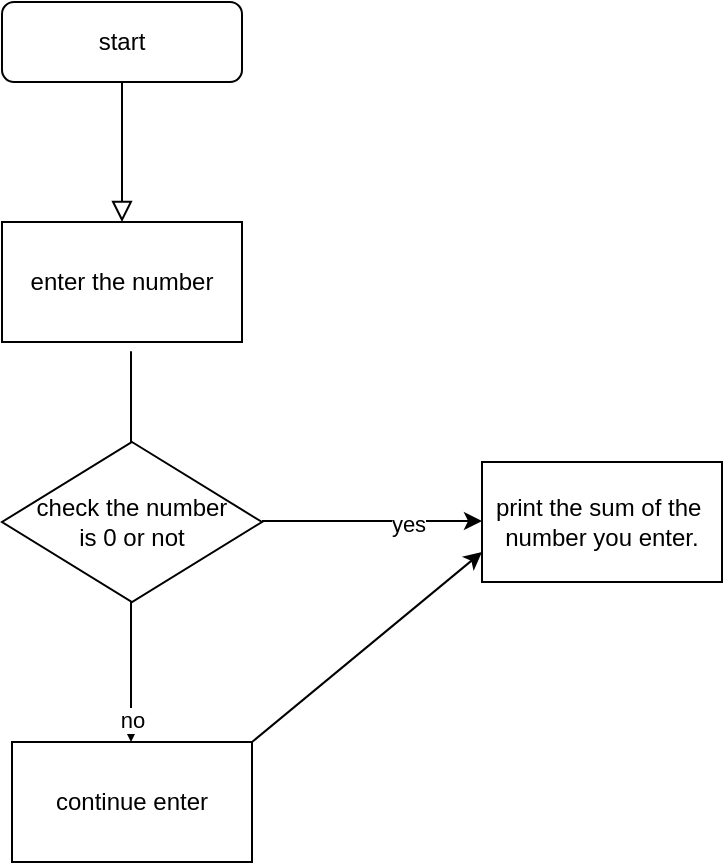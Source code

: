 <mxfile version="13.5.0" type="device"><diagram id="C5RBs43oDa-KdzZeNtuy" name="Page-1"><mxGraphModel dx="1038" dy="548" grid="1" gridSize="10" guides="1" tooltips="1" connect="1" arrows="1" fold="1" page="1" pageScale="1" pageWidth="827" pageHeight="1169" math="0" shadow="0"><root><mxCell id="WIyWlLk6GJQsqaUBKTNV-0"/><mxCell id="WIyWlLk6GJQsqaUBKTNV-1" parent="WIyWlLk6GJQsqaUBKTNV-0"/><mxCell id="WIyWlLk6GJQsqaUBKTNV-2" value="" style="rounded=0;html=1;jettySize=auto;orthogonalLoop=1;fontSize=11;endArrow=block;endFill=0;endSize=8;strokeWidth=1;shadow=0;labelBackgroundColor=none;edgeStyle=orthogonalEdgeStyle;entryX=0.5;entryY=0;entryDx=0;entryDy=0;" parent="WIyWlLk6GJQsqaUBKTNV-1" source="WIyWlLk6GJQsqaUBKTNV-3" target="sqRrupM15S5PEKKeaqVx-1" edge="1"><mxGeometry relative="1" as="geometry"><mxPoint x="210" y="170" as="targetPoint"/><Array as="points"/></mxGeometry></mxCell><mxCell id="WIyWlLk6GJQsqaUBKTNV-3" value="start" style="rounded=1;whiteSpace=wrap;html=1;fontSize=12;glass=0;strokeWidth=1;shadow=0;" parent="WIyWlLk6GJQsqaUBKTNV-1" vertex="1"><mxGeometry x="160" y="80" width="120" height="40" as="geometry"/></mxCell><mxCell id="sqRrupM15S5PEKKeaqVx-1" value="enter the number" style="rounded=0;whiteSpace=wrap;html=1;" vertex="1" parent="WIyWlLk6GJQsqaUBKTNV-1"><mxGeometry x="160" y="190" width="120" height="60" as="geometry"/></mxCell><mxCell id="sqRrupM15S5PEKKeaqVx-3" value="check the number&lt;br&gt;is 0 or not" style="rhombus;whiteSpace=wrap;html=1;" vertex="1" parent="WIyWlLk6GJQsqaUBKTNV-1"><mxGeometry x="160" y="300" width="130" height="80" as="geometry"/></mxCell><mxCell id="sqRrupM15S5PEKKeaqVx-8" value="" style="endArrow=classic;html=1;" edge="1" parent="WIyWlLk6GJQsqaUBKTNV-1"><mxGeometry width="50" height="50" relative="1" as="geometry"><mxPoint x="290" y="339.5" as="sourcePoint"/><mxPoint x="400" y="339.5" as="targetPoint"/><Array as="points"><mxPoint x="350" y="339.5"/></Array></mxGeometry></mxCell><mxCell id="sqRrupM15S5PEKKeaqVx-9" value="yes" style="edgeLabel;html=1;align=center;verticalAlign=middle;resizable=0;points=[];" vertex="1" connectable="0" parent="sqRrupM15S5PEKKeaqVx-8"><mxGeometry x="0.324" y="-1" relative="1" as="geometry"><mxPoint as="offset"/></mxGeometry></mxCell><mxCell id="sqRrupM15S5PEKKeaqVx-10" value="print the sum of the&amp;nbsp;&lt;br&gt;number you enter." style="rounded=0;whiteSpace=wrap;html=1;" vertex="1" parent="WIyWlLk6GJQsqaUBKTNV-1"><mxGeometry x="400" y="310" width="120" height="60" as="geometry"/></mxCell><mxCell id="sqRrupM15S5PEKKeaqVx-11" value="" style="endArrow=classic;html=1;" edge="1" parent="WIyWlLk6GJQsqaUBKTNV-1"><mxGeometry width="50" height="50" relative="1" as="geometry"><mxPoint x="224.5" y="380" as="sourcePoint"/><mxPoint x="224.5" y="450" as="targetPoint"/></mxGeometry></mxCell><mxCell id="sqRrupM15S5PEKKeaqVx-12" value="no" style="edgeLabel;html=1;align=center;verticalAlign=middle;resizable=0;points=[];" vertex="1" connectable="0" parent="sqRrupM15S5PEKKeaqVx-11"><mxGeometry x="0.669" relative="1" as="geometry"><mxPoint as="offset"/></mxGeometry></mxCell><mxCell id="sqRrupM15S5PEKKeaqVx-13" value="continue enter" style="rounded=0;whiteSpace=wrap;html=1;" vertex="1" parent="WIyWlLk6GJQsqaUBKTNV-1"><mxGeometry x="165" y="450" width="120" height="60" as="geometry"/></mxCell><mxCell id="sqRrupM15S5PEKKeaqVx-15" value="" style="endArrow=classic;html=1;entryX=0;entryY=0.75;entryDx=0;entryDy=0;exitX=1;exitY=0;exitDx=0;exitDy=0;" edge="1" parent="WIyWlLk6GJQsqaUBKTNV-1" source="sqRrupM15S5PEKKeaqVx-13" target="sqRrupM15S5PEKKeaqVx-10"><mxGeometry width="50" height="50" relative="1" as="geometry"><mxPoint x="290" y="500" as="sourcePoint"/><mxPoint x="340" y="450" as="targetPoint"/></mxGeometry></mxCell><mxCell id="sqRrupM15S5PEKKeaqVx-18" value="" style="endArrow=none;html=1;" edge="1" parent="WIyWlLk6GJQsqaUBKTNV-1"><mxGeometry width="50" height="50" relative="1" as="geometry"><mxPoint x="224.5" y="300" as="sourcePoint"/><mxPoint x="224.5" y="300" as="targetPoint"/><Array as="points"><mxPoint x="224.5" y="250"/></Array></mxGeometry></mxCell></root></mxGraphModel></diagram></mxfile>